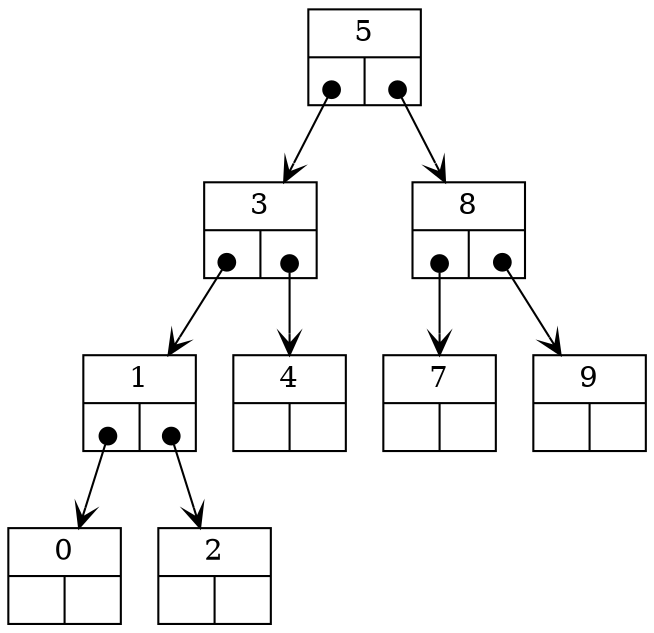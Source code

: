 digraph g {

	node [
		shape = record
	]

	edge [
		tailclip=false,
		arrowhead=vee,
		arrowtail=dot,
		dir=both
	]

	5 [label= "{ 5 | { <child_left> | <child_right> } }"]
	3 [label= "{ 3 | { <child_left> | <child_right> } }"]
	1 [label= "{ 1 | { <child_left> | <child_right> } }"]
	0 [label= "{ 0 | { <child_left> | <child_right> } }"]
	2 [label= "{ 2 | { <child_left> | <child_right> } }"]
	4 [label= "{ 4 | { <child_left> | <child_right> } }"]
	8 [label= "{ 8 | { <child_left> | <child_right> } }"]
	7 [label= "{ 7 | { <child_left> | <child_right> } }"]
	9 [label= "{ 9 | { <child_left> | <child_right> } }"]

	5:child_left:center -> 3
	3:child_left:center -> 1
	1:child_left:center -> 0
	1:child_right:center -> 2
	3:child_right:center -> 4
	5:child_right:center -> 8
	8:child_left:center -> 7
	8:child_right:center -> 9

}
